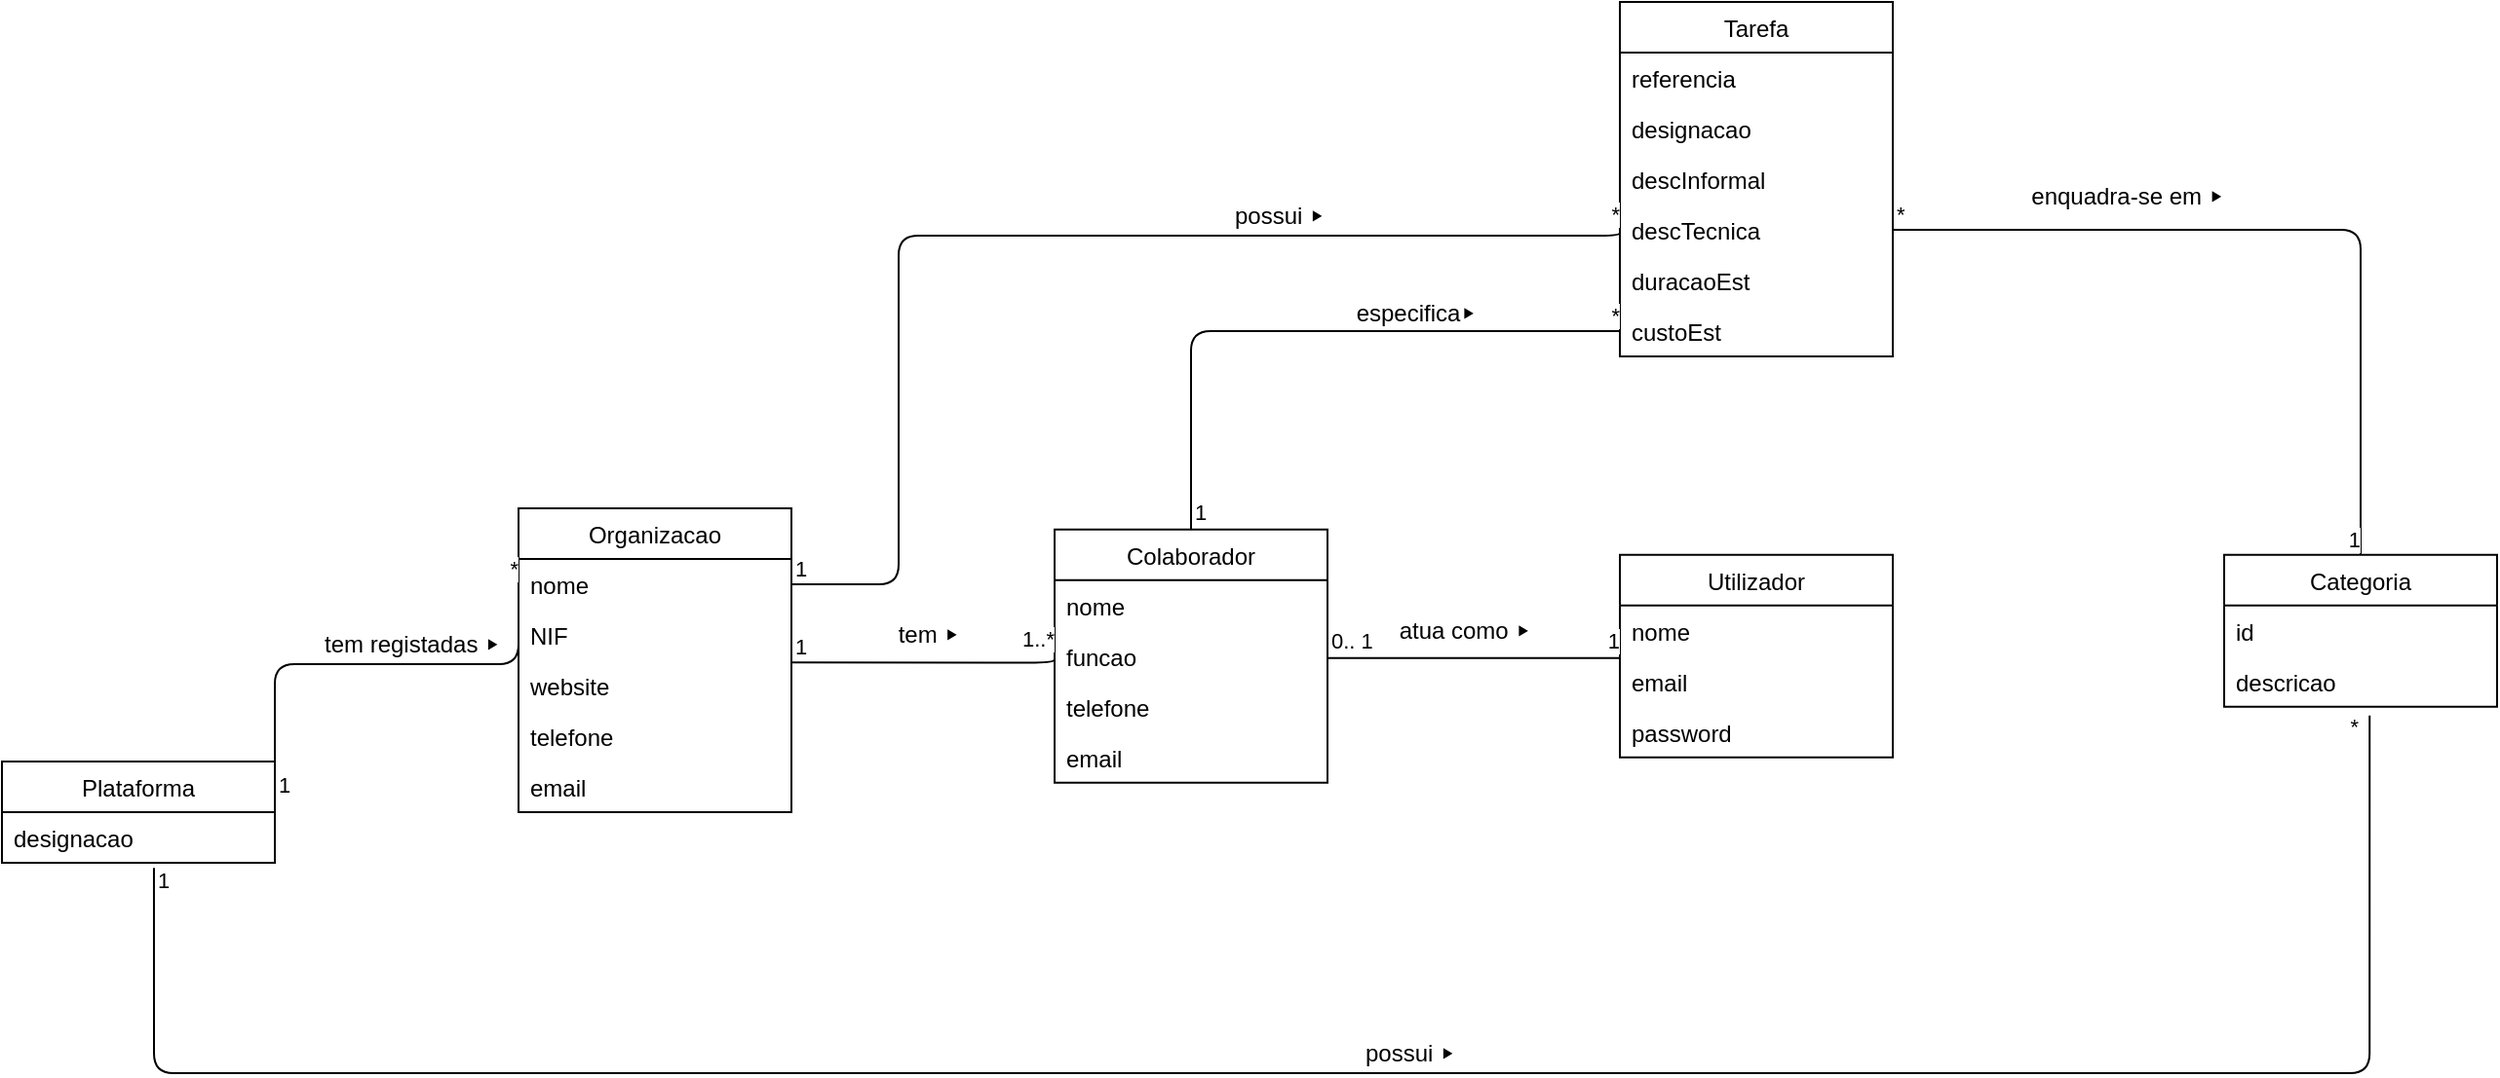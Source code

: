 <mxfile version="13.10.0" type="device"><diagram id="C7rwV5u2plZfrFf_kc75" name="Page-1"><mxGraphModel dx="1021" dy="534" grid="1" gridSize="10" guides="1" tooltips="1" connect="1" arrows="1" fold="1" page="1" pageScale="1" pageWidth="827" pageHeight="1169" math="0" shadow="0"><root><mxCell id="0"/><mxCell id="1" parent="0"/><mxCell id="OcLSAdghp6x_ttkrwvTA-2" value="Plataforma" style="swimlane;fontStyle=0;childLayout=stackLayout;horizontal=1;startSize=26;fillColor=none;horizontalStack=0;resizeParent=1;resizeParentMax=0;resizeLast=0;collapsible=1;marginBottom=0;" vertex="1" parent="1"><mxGeometry x="80" y="480" width="140" height="52" as="geometry"/></mxCell><mxCell id="OcLSAdghp6x_ttkrwvTA-3" value="designacao" style="text;strokeColor=none;fillColor=none;align=left;verticalAlign=top;spacingLeft=4;spacingRight=4;overflow=hidden;rotatable=0;points=[[0,0.5],[1,0.5]];portConstraint=eastwest;" vertex="1" parent="OcLSAdghp6x_ttkrwvTA-2"><mxGeometry y="26" width="140" height="26" as="geometry"/></mxCell><mxCell id="OcLSAdghp6x_ttkrwvTA-56" value="Organizacao" style="swimlane;fontStyle=0;childLayout=stackLayout;horizontal=1;startSize=26;fillColor=none;horizontalStack=0;resizeParent=1;resizeParentMax=0;resizeLast=0;collapsible=1;marginBottom=0;" vertex="1" parent="1"><mxGeometry x="345" y="350" width="140" height="156" as="geometry"/></mxCell><mxCell id="OcLSAdghp6x_ttkrwvTA-57" value="nome" style="text;strokeColor=none;fillColor=none;align=left;verticalAlign=top;spacingLeft=4;spacingRight=4;overflow=hidden;rotatable=0;points=[[0,0.5],[1,0.5]];portConstraint=eastwest;" vertex="1" parent="OcLSAdghp6x_ttkrwvTA-56"><mxGeometry y="26" width="140" height="26" as="geometry"/></mxCell><mxCell id="OcLSAdghp6x_ttkrwvTA-58" value="NIF" style="text;strokeColor=none;fillColor=none;align=left;verticalAlign=top;spacingLeft=4;spacingRight=4;overflow=hidden;rotatable=0;points=[[0,0.5],[1,0.5]];portConstraint=eastwest;" vertex="1" parent="OcLSAdghp6x_ttkrwvTA-56"><mxGeometry y="52" width="140" height="26" as="geometry"/></mxCell><mxCell id="OcLSAdghp6x_ttkrwvTA-59" value="website" style="text;strokeColor=none;fillColor=none;align=left;verticalAlign=top;spacingLeft=4;spacingRight=4;overflow=hidden;rotatable=0;points=[[0,0.5],[1,0.5]];portConstraint=eastwest;" vertex="1" parent="OcLSAdghp6x_ttkrwvTA-56"><mxGeometry y="78" width="140" height="26" as="geometry"/></mxCell><mxCell id="OcLSAdghp6x_ttkrwvTA-91" value="telefone" style="text;strokeColor=none;fillColor=none;align=left;verticalAlign=top;spacingLeft=4;spacingRight=4;overflow=hidden;rotatable=0;points=[[0,0.5],[1,0.5]];portConstraint=eastwest;" vertex="1" parent="OcLSAdghp6x_ttkrwvTA-56"><mxGeometry y="104" width="140" height="26" as="geometry"/></mxCell><mxCell id="OcLSAdghp6x_ttkrwvTA-92" value="email" style="text;strokeColor=none;fillColor=none;align=left;verticalAlign=top;spacingLeft=4;spacingRight=4;overflow=hidden;rotatable=0;points=[[0,0.5],[1,0.5]];portConstraint=eastwest;" vertex="1" parent="OcLSAdghp6x_ttkrwvTA-56"><mxGeometry y="130" width="140" height="26" as="geometry"/></mxCell><mxCell id="OcLSAdghp6x_ttkrwvTA-65" value="tem registadas&amp;nbsp;&lt;span style=&quot;font-family: &amp;#34;arial&amp;#34; , &amp;#34;segoe ui emoji&amp;#34; , &amp;#34;apple color emoji&amp;#34; , &amp;#34;noto color emoji&amp;#34; , &amp;#34;segoe ui symbol&amp;#34;&quot;&gt;&lt;font style=&quot;font-size: 10px&quot;&gt;⯈&lt;/font&gt;&lt;/span&gt;" style="text;html=1;align=center;verticalAlign=middle;resizable=0;points=[];autosize=1;" vertex="1" parent="1"><mxGeometry x="235" y="410" width="110" height="20" as="geometry"/></mxCell><mxCell id="OcLSAdghp6x_ttkrwvTA-66" value="Utilizador" style="swimlane;fontStyle=0;childLayout=stackLayout;horizontal=1;startSize=26;fillColor=none;horizontalStack=0;resizeParent=1;resizeParentMax=0;resizeLast=0;collapsible=1;marginBottom=0;" vertex="1" parent="1"><mxGeometry x="910" y="373.82" width="140" height="104" as="geometry"/></mxCell><mxCell id="OcLSAdghp6x_ttkrwvTA-67" value="nome" style="text;strokeColor=none;fillColor=none;align=left;verticalAlign=top;spacingLeft=4;spacingRight=4;overflow=hidden;rotatable=0;points=[[0,0.5],[1,0.5]];portConstraint=eastwest;" vertex="1" parent="OcLSAdghp6x_ttkrwvTA-66"><mxGeometry y="26" width="140" height="26" as="geometry"/></mxCell><mxCell id="OcLSAdghp6x_ttkrwvTA-68" value="email" style="text;strokeColor=none;fillColor=none;align=left;verticalAlign=top;spacingLeft=4;spacingRight=4;overflow=hidden;rotatable=0;points=[[0,0.5],[1,0.5]];portConstraint=eastwest;" vertex="1" parent="OcLSAdghp6x_ttkrwvTA-66"><mxGeometry y="52" width="140" height="26" as="geometry"/></mxCell><mxCell id="OcLSAdghp6x_ttkrwvTA-69" value="password" style="text;strokeColor=none;fillColor=none;align=left;verticalAlign=top;spacingLeft=4;spacingRight=4;overflow=hidden;rotatable=0;points=[[0,0.5],[1,0.5]];portConstraint=eastwest;" vertex="1" parent="OcLSAdghp6x_ttkrwvTA-66"><mxGeometry y="78" width="140" height="26" as="geometry"/></mxCell><mxCell id="OcLSAdghp6x_ttkrwvTA-71" value="" style="endArrow=none;html=1;edgeStyle=orthogonalEdgeStyle;" edge="1" parent="1"><mxGeometry relative="1" as="geometry"><mxPoint x="760" y="426.82" as="sourcePoint"/><mxPoint x="910" y="426.82" as="targetPoint"/></mxGeometry></mxCell><mxCell id="OcLSAdghp6x_ttkrwvTA-72" value="0.. 1" style="edgeLabel;resizable=0;html=1;align=left;verticalAlign=bottom;" connectable="0" vertex="1" parent="OcLSAdghp6x_ttkrwvTA-71"><mxGeometry x="-1" relative="1" as="geometry"/></mxCell><mxCell id="OcLSAdghp6x_ttkrwvTA-73" value="1" style="edgeLabel;resizable=0;html=1;align=right;verticalAlign=bottom;" connectable="0" vertex="1" parent="OcLSAdghp6x_ttkrwvTA-71"><mxGeometry x="1" relative="1" as="geometry"/></mxCell><mxCell id="OcLSAdghp6x_ttkrwvTA-80" value="atua como&amp;nbsp;&lt;span style=&quot;font-family: &amp;#34;arial&amp;#34; , &amp;#34;segoe ui emoji&amp;#34; , &amp;#34;apple color emoji&amp;#34; , &amp;#34;noto color emoji&amp;#34; , &amp;#34;segoe ui symbol&amp;#34;&quot;&gt;&lt;font style=&quot;font-size: 10px&quot;&gt;⯈&lt;/font&gt;&lt;/span&gt;" style="text;html=1;align=center;verticalAlign=middle;resizable=0;points=[];autosize=1;" vertex="1" parent="1"><mxGeometry x="790" y="402.82" width="80" height="20" as="geometry"/></mxCell><mxCell id="OcLSAdghp6x_ttkrwvTA-83" value="Colaborador" style="swimlane;fontStyle=0;childLayout=stackLayout;horizontal=1;startSize=26;fillColor=none;horizontalStack=0;resizeParent=1;resizeParentMax=0;resizeLast=0;collapsible=1;marginBottom=0;" vertex="1" parent="1"><mxGeometry x="620" y="360.82" width="140" height="130" as="geometry"/></mxCell><mxCell id="OcLSAdghp6x_ttkrwvTA-84" value="nome" style="text;strokeColor=none;fillColor=none;align=left;verticalAlign=top;spacingLeft=4;spacingRight=4;overflow=hidden;rotatable=0;points=[[0,0.5],[1,0.5]];portConstraint=eastwest;" vertex="1" parent="OcLSAdghp6x_ttkrwvTA-83"><mxGeometry y="26" width="140" height="26" as="geometry"/></mxCell><mxCell id="OcLSAdghp6x_ttkrwvTA-85" value="funcao" style="text;strokeColor=none;fillColor=none;align=left;verticalAlign=top;spacingLeft=4;spacingRight=4;overflow=hidden;rotatable=0;points=[[0,0.5],[1,0.5]];portConstraint=eastwest;" vertex="1" parent="OcLSAdghp6x_ttkrwvTA-83"><mxGeometry y="52" width="140" height="26" as="geometry"/></mxCell><mxCell id="OcLSAdghp6x_ttkrwvTA-86" value="telefone" style="text;strokeColor=none;fillColor=none;align=left;verticalAlign=top;spacingLeft=4;spacingRight=4;overflow=hidden;rotatable=0;points=[[0,0.5],[1,0.5]];portConstraint=eastwest;" vertex="1" parent="OcLSAdghp6x_ttkrwvTA-83"><mxGeometry y="78" width="140" height="26" as="geometry"/></mxCell><mxCell id="OcLSAdghp6x_ttkrwvTA-98" value="email" style="text;strokeColor=none;fillColor=none;align=left;verticalAlign=top;spacingLeft=4;spacingRight=4;overflow=hidden;rotatable=0;points=[[0,0.5],[1,0.5]];portConstraint=eastwest;" vertex="1" parent="OcLSAdghp6x_ttkrwvTA-83"><mxGeometry y="104" width="140" height="26" as="geometry"/></mxCell><mxCell id="OcLSAdghp6x_ttkrwvTA-87" value="" style="endArrow=none;html=1;edgeStyle=orthogonalEdgeStyle;entryX=0;entryY=0.5;entryDx=0;entryDy=0;" edge="1" parent="1" target="OcLSAdghp6x_ttkrwvTA-57"><mxGeometry relative="1" as="geometry"><mxPoint x="220" y="500" as="sourcePoint"/><mxPoint x="380" y="500" as="targetPoint"/><Array as="points"><mxPoint x="220" y="430"/><mxPoint x="345" y="430"/></Array></mxGeometry></mxCell><mxCell id="OcLSAdghp6x_ttkrwvTA-88" value="1" style="edgeLabel;resizable=0;html=1;align=left;verticalAlign=bottom;" connectable="0" vertex="1" parent="OcLSAdghp6x_ttkrwvTA-87"><mxGeometry x="-1" relative="1" as="geometry"/></mxCell><mxCell id="OcLSAdghp6x_ttkrwvTA-89" value="*" style="edgeLabel;resizable=0;html=1;align=right;verticalAlign=bottom;" connectable="0" vertex="1" parent="OcLSAdghp6x_ttkrwvTA-87"><mxGeometry x="1" relative="1" as="geometry"/></mxCell><mxCell id="OcLSAdghp6x_ttkrwvTA-93" value="" style="endArrow=none;html=1;edgeStyle=orthogonalEdgeStyle;entryX=0;entryY=0.5;entryDx=0;entryDy=0;" edge="1" parent="1" target="OcLSAdghp6x_ttkrwvTA-85"><mxGeometry relative="1" as="geometry"><mxPoint x="485" y="429.17" as="sourcePoint"/><mxPoint x="605" y="429.35" as="targetPoint"/><Array as="points"><mxPoint x="620" y="429"/></Array></mxGeometry></mxCell><mxCell id="OcLSAdghp6x_ttkrwvTA-94" value="1" style="edgeLabel;resizable=0;html=1;align=left;verticalAlign=bottom;" connectable="0" vertex="1" parent="OcLSAdghp6x_ttkrwvTA-93"><mxGeometry x="-1" relative="1" as="geometry"/></mxCell><mxCell id="OcLSAdghp6x_ttkrwvTA-95" value="1..*" style="edgeLabel;resizable=0;html=1;align=right;verticalAlign=bottom;" connectable="0" vertex="1" parent="OcLSAdghp6x_ttkrwvTA-93"><mxGeometry x="1" relative="1" as="geometry"/></mxCell><mxCell id="OcLSAdghp6x_ttkrwvTA-96" value="tem&amp;nbsp;&lt;span style=&quot;font-family: &amp;#34;arial&amp;#34; , &amp;#34;segoe ui emoji&amp;#34; , &amp;#34;apple color emoji&amp;#34; , &amp;#34;noto color emoji&amp;#34; , &amp;#34;segoe ui symbol&amp;#34;&quot;&gt;&lt;font style=&quot;font-size: 10px&quot;&gt;⯈&lt;/font&gt;&lt;/span&gt;" style="text;html=1;align=center;verticalAlign=middle;resizable=0;points=[];autosize=1;" vertex="1" parent="1"><mxGeometry x="530" y="405.17" width="50" height="20" as="geometry"/></mxCell><mxCell id="OcLSAdghp6x_ttkrwvTA-99" value="Tarefa" style="swimlane;fontStyle=0;childLayout=stackLayout;horizontal=1;startSize=26;fillColor=none;horizontalStack=0;resizeParent=1;resizeParentMax=0;resizeLast=0;collapsible=1;marginBottom=0;" vertex="1" parent="1"><mxGeometry x="910" y="90" width="140" height="182" as="geometry"/></mxCell><mxCell id="OcLSAdghp6x_ttkrwvTA-100" value="referencia" style="text;strokeColor=none;fillColor=none;align=left;verticalAlign=top;spacingLeft=4;spacingRight=4;overflow=hidden;rotatable=0;points=[[0,0.5],[1,0.5]];portConstraint=eastwest;" vertex="1" parent="OcLSAdghp6x_ttkrwvTA-99"><mxGeometry y="26" width="140" height="26" as="geometry"/></mxCell><mxCell id="OcLSAdghp6x_ttkrwvTA-101" value="designacao" style="text;strokeColor=none;fillColor=none;align=left;verticalAlign=top;spacingLeft=4;spacingRight=4;overflow=hidden;rotatable=0;points=[[0,0.5],[1,0.5]];portConstraint=eastwest;" vertex="1" parent="OcLSAdghp6x_ttkrwvTA-99"><mxGeometry y="52" width="140" height="26" as="geometry"/></mxCell><mxCell id="OcLSAdghp6x_ttkrwvTA-102" value="descInformal" style="text;strokeColor=none;fillColor=none;align=left;verticalAlign=top;spacingLeft=4;spacingRight=4;overflow=hidden;rotatable=0;points=[[0,0.5],[1,0.5]];portConstraint=eastwest;" vertex="1" parent="OcLSAdghp6x_ttkrwvTA-99"><mxGeometry y="78" width="140" height="26" as="geometry"/></mxCell><mxCell id="OcLSAdghp6x_ttkrwvTA-103" value="descTecnica" style="text;strokeColor=none;fillColor=none;align=left;verticalAlign=top;spacingLeft=4;spacingRight=4;overflow=hidden;rotatable=0;points=[[0,0.5],[1,0.5]];portConstraint=eastwest;" vertex="1" parent="OcLSAdghp6x_ttkrwvTA-99"><mxGeometry y="104" width="140" height="26" as="geometry"/></mxCell><mxCell id="OcLSAdghp6x_ttkrwvTA-104" value="duracaoEst" style="text;strokeColor=none;fillColor=none;align=left;verticalAlign=top;spacingLeft=4;spacingRight=4;overflow=hidden;rotatable=0;points=[[0,0.5],[1,0.5]];portConstraint=eastwest;" vertex="1" parent="OcLSAdghp6x_ttkrwvTA-99"><mxGeometry y="130" width="140" height="26" as="geometry"/></mxCell><mxCell id="OcLSAdghp6x_ttkrwvTA-105" value="custoEst" style="text;strokeColor=none;fillColor=none;align=left;verticalAlign=top;spacingLeft=4;spacingRight=4;overflow=hidden;rotatable=0;points=[[0,0.5],[1,0.5]];portConstraint=eastwest;" vertex="1" parent="OcLSAdghp6x_ttkrwvTA-99"><mxGeometry y="156" width="140" height="26" as="geometry"/></mxCell><mxCell id="OcLSAdghp6x_ttkrwvTA-106" value="" style="endArrow=none;html=1;edgeStyle=orthogonalEdgeStyle;exitX=1;exitY=0.5;exitDx=0;exitDy=0;entryX=0;entryY=0.5;entryDx=0;entryDy=0;" edge="1" parent="1" source="OcLSAdghp6x_ttkrwvTA-57" target="OcLSAdghp6x_ttkrwvTA-103"><mxGeometry relative="1" as="geometry"><mxPoint x="510" y="210" as="sourcePoint"/><mxPoint x="670" y="210" as="targetPoint"/><Array as="points"><mxPoint x="540" y="389"/><mxPoint x="540" y="210"/><mxPoint x="910" y="210"/></Array></mxGeometry></mxCell><mxCell id="OcLSAdghp6x_ttkrwvTA-107" value="1" style="edgeLabel;resizable=0;html=1;align=left;verticalAlign=bottom;" connectable="0" vertex="1" parent="OcLSAdghp6x_ttkrwvTA-106"><mxGeometry x="-1" relative="1" as="geometry"/></mxCell><mxCell id="OcLSAdghp6x_ttkrwvTA-108" value="*" style="edgeLabel;resizable=0;html=1;align=right;verticalAlign=bottom;" connectable="0" vertex="1" parent="OcLSAdghp6x_ttkrwvTA-106"><mxGeometry x="1" relative="1" as="geometry"/></mxCell><mxCell id="OcLSAdghp6x_ttkrwvTA-109" value="possui&amp;nbsp;&lt;span style=&quot;font-family: &amp;#34;arial&amp;#34; , &amp;#34;segoe ui emoji&amp;#34; , &amp;#34;apple color emoji&amp;#34; , &amp;#34;noto color emoji&amp;#34; , &amp;#34;segoe ui symbol&amp;#34;&quot;&gt;&lt;font style=&quot;font-size: 10px&quot;&gt;⯈&lt;/font&gt;&lt;/span&gt;" style="text;html=1;align=center;verticalAlign=middle;resizable=0;points=[];autosize=1;" vertex="1" parent="1"><mxGeometry x="705" y="190.0" width="60" height="20" as="geometry"/></mxCell><mxCell id="OcLSAdghp6x_ttkrwvTA-110" value="" style="endArrow=none;html=1;edgeStyle=orthogonalEdgeStyle;exitX=0.5;exitY=0;exitDx=0;exitDy=0;entryX=0;entryY=0.5;entryDx=0;entryDy=0;" edge="1" parent="1" source="OcLSAdghp6x_ttkrwvTA-83" target="OcLSAdghp6x_ttkrwvTA-105"><mxGeometry relative="1" as="geometry"><mxPoint x="710" y="290" as="sourcePoint"/><mxPoint x="870" y="290" as="targetPoint"/></mxGeometry></mxCell><mxCell id="OcLSAdghp6x_ttkrwvTA-111" value="1" style="edgeLabel;resizable=0;html=1;align=left;verticalAlign=bottom;" connectable="0" vertex="1" parent="OcLSAdghp6x_ttkrwvTA-110"><mxGeometry x="-1" relative="1" as="geometry"/></mxCell><mxCell id="OcLSAdghp6x_ttkrwvTA-112" value="*" style="edgeLabel;resizable=0;html=1;align=right;verticalAlign=bottom;" connectable="0" vertex="1" parent="OcLSAdghp6x_ttkrwvTA-110"><mxGeometry x="1" relative="1" as="geometry"/></mxCell><mxCell id="OcLSAdghp6x_ttkrwvTA-113" value="especifica&lt;span style=&quot;font-family: &amp;#34;arial&amp;#34; , &amp;#34;segoe ui emoji&amp;#34; , &amp;#34;apple color emoji&amp;#34; , &amp;#34;noto color emoji&amp;#34; , &amp;#34;segoe ui symbol&amp;#34;&quot;&gt;&lt;font style=&quot;font-size: 10px&quot;&gt;⯈&lt;/font&gt;&lt;/span&gt;" style="text;html=1;align=center;verticalAlign=middle;resizable=0;points=[];autosize=1;" vertex="1" parent="1"><mxGeometry x="765" y="240" width="80" height="20" as="geometry"/></mxCell><mxCell id="OcLSAdghp6x_ttkrwvTA-117" value="Categoria" style="swimlane;fontStyle=0;childLayout=stackLayout;horizontal=1;startSize=26;fillColor=none;horizontalStack=0;resizeParent=1;resizeParentMax=0;resizeLast=0;collapsible=1;marginBottom=0;" vertex="1" parent="1"><mxGeometry x="1220" y="373.82" width="140" height="78" as="geometry"/></mxCell><mxCell id="OcLSAdghp6x_ttkrwvTA-118" value="id" style="text;strokeColor=none;fillColor=none;align=left;verticalAlign=top;spacingLeft=4;spacingRight=4;overflow=hidden;rotatable=0;points=[[0,0.5],[1,0.5]];portConstraint=eastwest;" vertex="1" parent="OcLSAdghp6x_ttkrwvTA-117"><mxGeometry y="26" width="140" height="26" as="geometry"/></mxCell><mxCell id="OcLSAdghp6x_ttkrwvTA-119" value="descricao" style="text;strokeColor=none;fillColor=none;align=left;verticalAlign=top;spacingLeft=4;spacingRight=4;overflow=hidden;rotatable=0;points=[[0,0.5],[1,0.5]];portConstraint=eastwest;" vertex="1" parent="OcLSAdghp6x_ttkrwvTA-117"><mxGeometry y="52" width="140" height="26" as="geometry"/></mxCell><mxCell id="OcLSAdghp6x_ttkrwvTA-121" value="" style="endArrow=none;html=1;edgeStyle=orthogonalEdgeStyle;exitX=1;exitY=0.5;exitDx=0;exitDy=0;entryX=0.5;entryY=0;entryDx=0;entryDy=0;" edge="1" parent="1" source="OcLSAdghp6x_ttkrwvTA-103" target="OcLSAdghp6x_ttkrwvTA-117"><mxGeometry relative="1" as="geometry"><mxPoint x="1170" y="210" as="sourcePoint"/><mxPoint x="1330" y="210" as="targetPoint"/></mxGeometry></mxCell><mxCell id="OcLSAdghp6x_ttkrwvTA-122" value="*" style="edgeLabel;resizable=0;html=1;align=left;verticalAlign=bottom;" connectable="0" vertex="1" parent="OcLSAdghp6x_ttkrwvTA-121"><mxGeometry x="-1" relative="1" as="geometry"/></mxCell><mxCell id="OcLSAdghp6x_ttkrwvTA-123" value="1" style="edgeLabel;resizable=0;html=1;align=right;verticalAlign=bottom;" connectable="0" vertex="1" parent="OcLSAdghp6x_ttkrwvTA-121"><mxGeometry x="1" relative="1" as="geometry"/></mxCell><mxCell id="OcLSAdghp6x_ttkrwvTA-124" value="enquadra-se em&amp;nbsp;&lt;span style=&quot;font-family: &amp;#34;arial&amp;#34; , &amp;#34;segoe ui emoji&amp;#34; , &amp;#34;apple color emoji&amp;#34; , &amp;#34;noto color emoji&amp;#34; , &amp;#34;segoe ui symbol&amp;#34;&quot;&gt;&lt;font style=&quot;font-size: 10px&quot;&gt;⯈&lt;/font&gt;&lt;/span&gt;" style="text;html=1;align=center;verticalAlign=middle;resizable=0;points=[];autosize=1;" vertex="1" parent="1"><mxGeometry x="1110" y="180" width="120" height="20" as="geometry"/></mxCell><mxCell id="OcLSAdghp6x_ttkrwvTA-128" value="" style="endArrow=none;html=1;edgeStyle=orthogonalEdgeStyle;exitX=0.557;exitY=1.103;exitDx=0;exitDy=0;exitPerimeter=0;entryX=0.533;entryY=1.174;entryDx=0;entryDy=0;entryPerimeter=0;" edge="1" parent="1" source="OcLSAdghp6x_ttkrwvTA-3" target="OcLSAdghp6x_ttkrwvTA-119"><mxGeometry relative="1" as="geometry"><mxPoint x="380" y="630" as="sourcePoint"/><mxPoint x="1230" y="640" as="targetPoint"/><Array as="points"><mxPoint x="158" y="640"/><mxPoint x="1295" y="640"/></Array></mxGeometry></mxCell><mxCell id="OcLSAdghp6x_ttkrwvTA-129" value="1" style="edgeLabel;resizable=0;html=1;align=left;verticalAlign=bottom;" connectable="0" vertex="1" parent="OcLSAdghp6x_ttkrwvTA-128"><mxGeometry x="-1" relative="1" as="geometry"><mxPoint y="15.32" as="offset"/></mxGeometry></mxCell><mxCell id="OcLSAdghp6x_ttkrwvTA-130" value="*" style="edgeLabel;resizable=0;html=1;align=right;verticalAlign=bottom;" connectable="0" vertex="1" parent="OcLSAdghp6x_ttkrwvTA-128"><mxGeometry x="1" relative="1" as="geometry"><mxPoint x="-4.62" y="13.93" as="offset"/></mxGeometry></mxCell><mxCell id="OcLSAdghp6x_ttkrwvTA-131" value="possui&amp;nbsp;&lt;span style=&quot;font-family: &amp;#34;arial&amp;#34; , &amp;#34;segoe ui emoji&amp;#34; , &amp;#34;apple color emoji&amp;#34; , &amp;#34;noto color emoji&amp;#34; , &amp;#34;segoe ui symbol&amp;#34;&quot;&gt;&lt;font style=&quot;font-size: 10px&quot;&gt;⯈&lt;/font&gt;&lt;/span&gt;" style="text;html=1;align=center;verticalAlign=middle;resizable=0;points=[];autosize=1;" vertex="1" parent="1"><mxGeometry x="772" y="620" width="60" height="20" as="geometry"/></mxCell></root></mxGraphModel></diagram></mxfile>